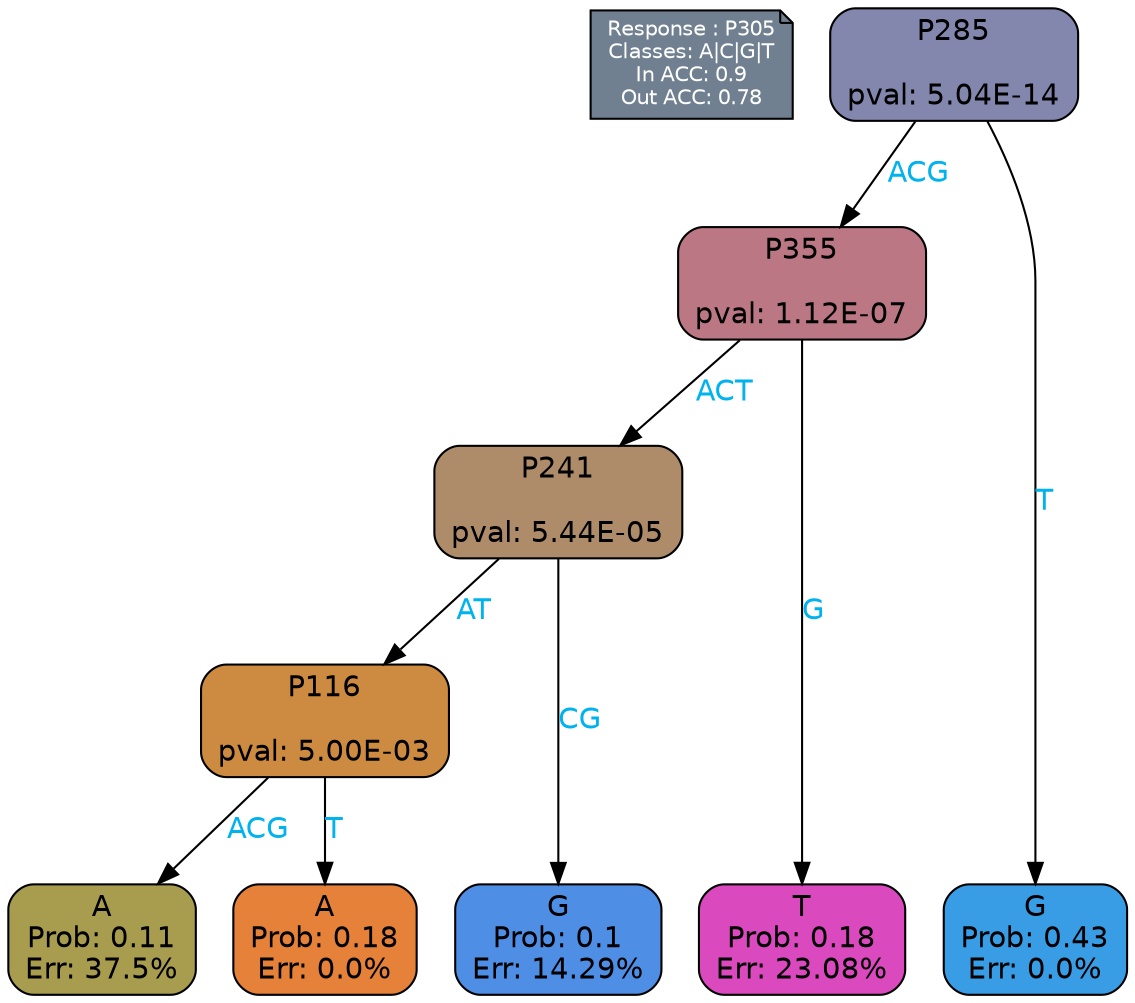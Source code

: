 digraph Tree {
node [shape=box, style="filled, rounded", color="black", fontname=helvetica] ;
graph [ranksep=equally, splines=polylines, bgcolor=transparent, dpi=600] ;
edge [fontname=helvetica] ;
LEGEND [label="Response : P305
Classes: A|C|G|T
In ACC: 0.9
Out ACC: 0.78
",shape=note,align=left,style=filled,fillcolor="slategray",fontcolor="white",fontsize=10];1 [label="P285

pval: 5.04E-14", fillcolor="#8387ae"] ;
2 [label="P355

pval: 1.12E-07", fillcolor="#bc7784"] ;
3 [label="P241

pval: 5.44E-05", fillcolor="#ae8c6a"] ;
4 [label="P116

pval: 5.00E-03", fillcolor="#cd8b41"] ;
5 [label="A
Prob: 0.11
Err: 37.5%", fillcolor="#a89d4e"] ;
6 [label="A
Prob: 0.18
Err: 0.0%", fillcolor="#e58139"] ;
7 [label="G
Prob: 0.1
Err: 14.29%", fillcolor="#4f8ee5"] ;
8 [label="T
Prob: 0.18
Err: 23.08%", fillcolor="#da49bd"] ;
9 [label="G
Prob: 0.43
Err: 0.0%", fillcolor="#399de5"] ;
1 -> 9 [label="T",fontcolor=deepskyblue2] ;
1 -> 2 [label="ACG",fontcolor=deepskyblue2] ;
2 -> 8 [label="G",fontcolor=deepskyblue2] ;
2 -> 3 [label="ACT",fontcolor=deepskyblue2] ;
3 -> 4 [label="AT",fontcolor=deepskyblue2] ;
3 -> 7 [label="CG",fontcolor=deepskyblue2] ;
4 -> 5 [label="ACG",fontcolor=deepskyblue2] ;
4 -> 6 [label="T",fontcolor=deepskyblue2] ;
{rank = same; 5;6;7;8;9;}{rank = same; LEGEND;1;}}